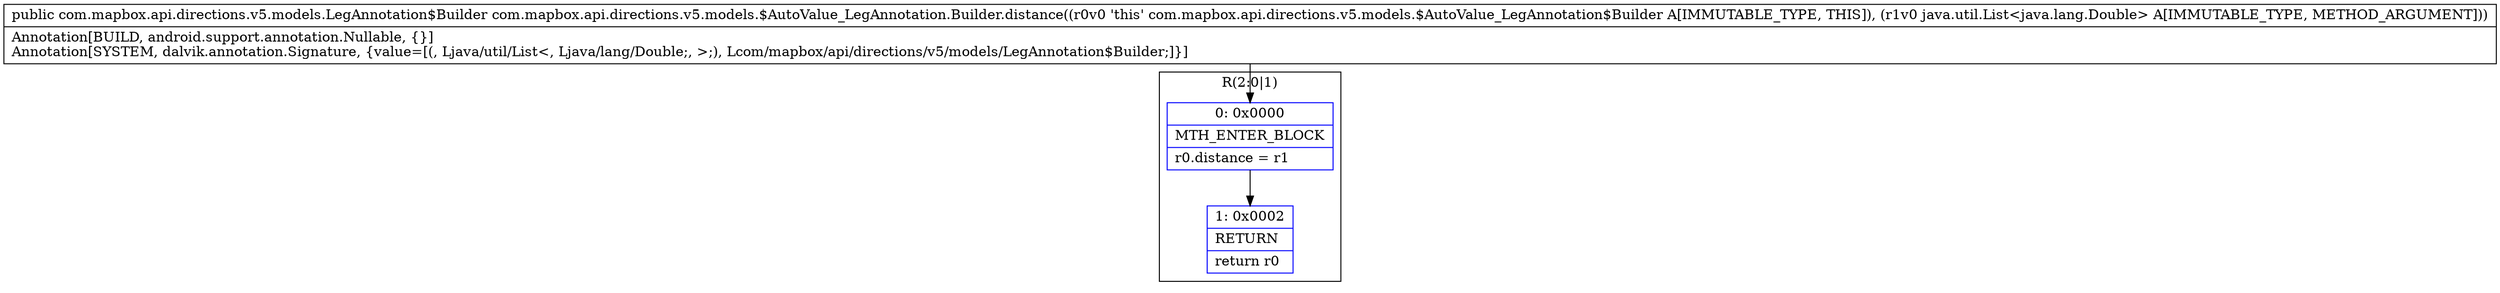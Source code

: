 digraph "CFG forcom.mapbox.api.directions.v5.models.$AutoValue_LegAnnotation.Builder.distance(Ljava\/util\/List;)Lcom\/mapbox\/api\/directions\/v5\/models\/LegAnnotation$Builder;" {
subgraph cluster_Region_703550356 {
label = "R(2:0|1)";
node [shape=record,color=blue];
Node_0 [shape=record,label="{0\:\ 0x0000|MTH_ENTER_BLOCK\l|r0.distance = r1\l}"];
Node_1 [shape=record,label="{1\:\ 0x0002|RETURN\l|return r0\l}"];
}
MethodNode[shape=record,label="{public com.mapbox.api.directions.v5.models.LegAnnotation$Builder com.mapbox.api.directions.v5.models.$AutoValue_LegAnnotation.Builder.distance((r0v0 'this' com.mapbox.api.directions.v5.models.$AutoValue_LegAnnotation$Builder A[IMMUTABLE_TYPE, THIS]), (r1v0 java.util.List\<java.lang.Double\> A[IMMUTABLE_TYPE, METHOD_ARGUMENT]))  | Annotation[BUILD, android.support.annotation.Nullable, \{\}]\lAnnotation[SYSTEM, dalvik.annotation.Signature, \{value=[(, Ljava\/util\/List\<, Ljava\/lang\/Double;, \>;), Lcom\/mapbox\/api\/directions\/v5\/models\/LegAnnotation$Builder;]\}]\l}"];
MethodNode -> Node_0;
Node_0 -> Node_1;
}

